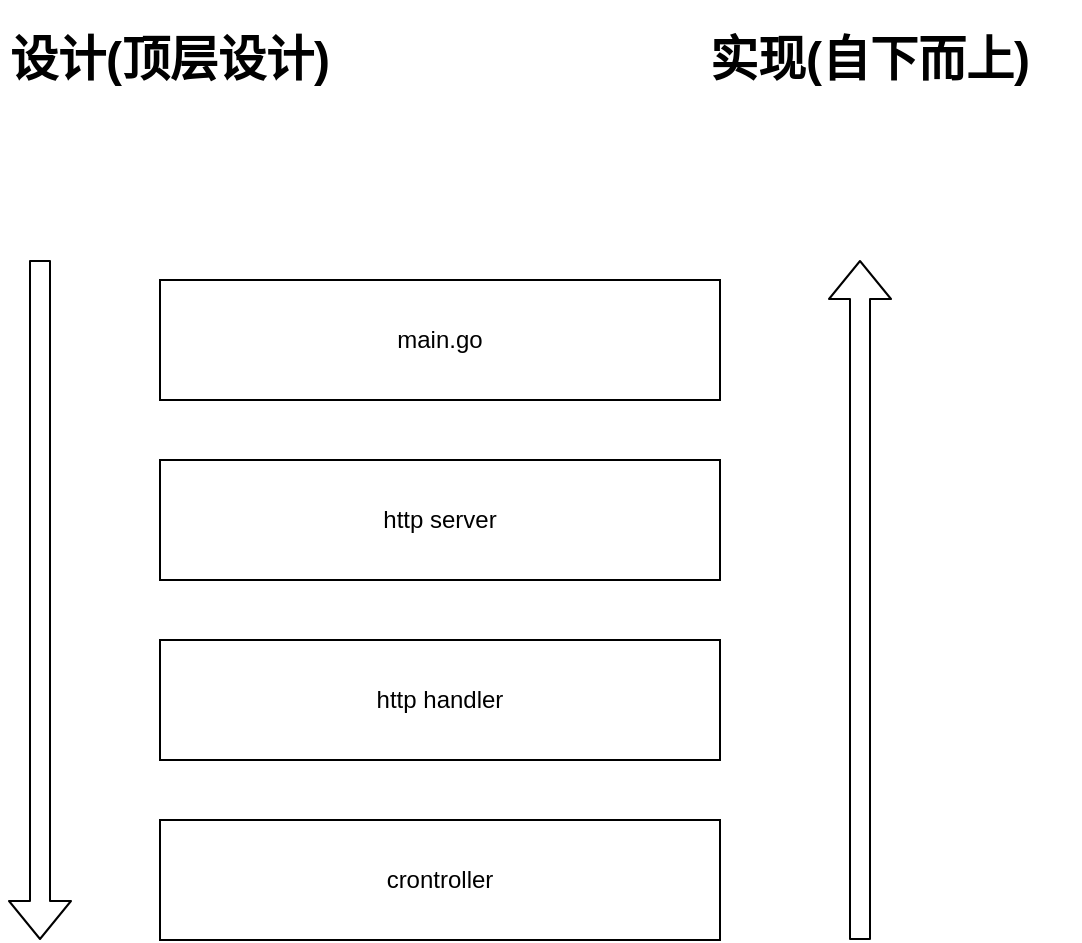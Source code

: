 <mxfile>
    <diagram id="6RKCgle0WPwMUsdGwGre" name="第 1 页">
        <mxGraphModel dx="1061" dy="512" grid="1" gridSize="10" guides="1" tooltips="1" connect="1" arrows="1" fold="1" page="1" pageScale="1" pageWidth="827" pageHeight="1169" math="0" shadow="0">
            <root>
                <mxCell id="0"/>
                <mxCell id="1" parent="0"/>
                <mxCell id="2" value="main.go" style="rounded=0;whiteSpace=wrap;html=1;" parent="1" vertex="1">
                    <mxGeometry x="100" y="170" width="280" height="60" as="geometry"/>
                </mxCell>
                <mxCell id="3" value="" style="shape=flexArrow;endArrow=classic;html=1;" parent="1" edge="1">
                    <mxGeometry width="50" height="50" relative="1" as="geometry">
                        <mxPoint x="40" y="160" as="sourcePoint"/>
                        <mxPoint x="40" y="500" as="targetPoint"/>
                    </mxGeometry>
                </mxCell>
                <mxCell id="4" value="http server" style="rounded=0;whiteSpace=wrap;html=1;" parent="1" vertex="1">
                    <mxGeometry x="100" y="260" width="280" height="60" as="geometry"/>
                </mxCell>
                <mxCell id="5" value="http handler" style="rounded=0;whiteSpace=wrap;html=1;" parent="1" vertex="1">
                    <mxGeometry x="100" y="350" width="280" height="60" as="geometry"/>
                </mxCell>
                <mxCell id="6" value="crontroller" style="rounded=0;whiteSpace=wrap;html=1;" parent="1" vertex="1">
                    <mxGeometry x="100" y="440" width="280" height="60" as="geometry"/>
                </mxCell>
                <mxCell id="7" value="&lt;h1&gt;设计(顶层设计)&lt;/h1&gt;" style="text;html=1;strokeColor=none;fillColor=none;spacing=5;spacingTop=-20;whiteSpace=wrap;overflow=hidden;rounded=0;" parent="1" vertex="1">
                    <mxGeometry x="20" y="40" width="190" height="90" as="geometry"/>
                </mxCell>
                <mxCell id="8" value="&lt;h1&gt;实现(自下而上)&lt;/h1&gt;" style="text;html=1;strokeColor=none;fillColor=none;spacing=5;spacingTop=-20;whiteSpace=wrap;overflow=hidden;rounded=0;" parent="1" vertex="1">
                    <mxGeometry x="370" y="40" width="190" height="90" as="geometry"/>
                </mxCell>
                <mxCell id="10" value="" style="shape=flexArrow;endArrow=classic;html=1;" parent="1" edge="1">
                    <mxGeometry width="50" height="50" relative="1" as="geometry">
                        <mxPoint x="450" y="500" as="sourcePoint"/>
                        <mxPoint x="450" y="160" as="targetPoint"/>
                    </mxGeometry>
                </mxCell>
            </root>
        </mxGraphModel>
    </diagram>
</mxfile>